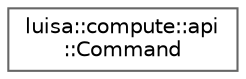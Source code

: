digraph "类继承关系图"
{
 // LATEX_PDF_SIZE
  bgcolor="transparent";
  edge [fontname=Helvetica,fontsize=10,labelfontname=Helvetica,labelfontsize=10];
  node [fontname=Helvetica,fontsize=10,shape=box,height=0.2,width=0.4];
  rankdir="LR";
  Node0 [id="Node000000",label="luisa::compute::api\l::Command",height=0.2,width=0.4,color="grey40", fillcolor="white", style="filled",URL="$structluisa_1_1compute_1_1api_1_1_command.html",tooltip=" "];
}
